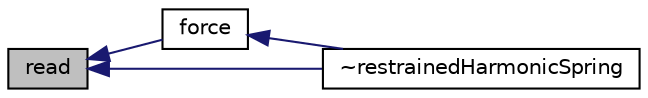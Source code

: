 digraph "read"
{
  bgcolor="transparent";
  edge [fontname="Helvetica",fontsize="10",labelfontname="Helvetica",labelfontsize="10"];
  node [fontname="Helvetica",fontsize="10",shape=record];
  rankdir="LR";
  Node1 [label="read",height=0.2,width=0.4,color="black", fillcolor="grey75", style="filled", fontcolor="black"];
  Node1 -> Node2 [dir="back",color="midnightblue",fontsize="10",style="solid",fontname="Helvetica"];
  Node2 [label="force",height=0.2,width=0.4,color="black",URL="$a02165.html#ac313d9bbac4731d1373203d0f47ce4fa"];
  Node2 -> Node3 [dir="back",color="midnightblue",fontsize="10",style="solid",fontname="Helvetica"];
  Node3 [label="~restrainedHarmonicSpring",height=0.2,width=0.4,color="black",URL="$a02165.html#a2ec96242e0988ebfacffb3a4300b5084",tooltip="Destructor. "];
  Node1 -> Node3 [dir="back",color="midnightblue",fontsize="10",style="solid",fontname="Helvetica"];
}
